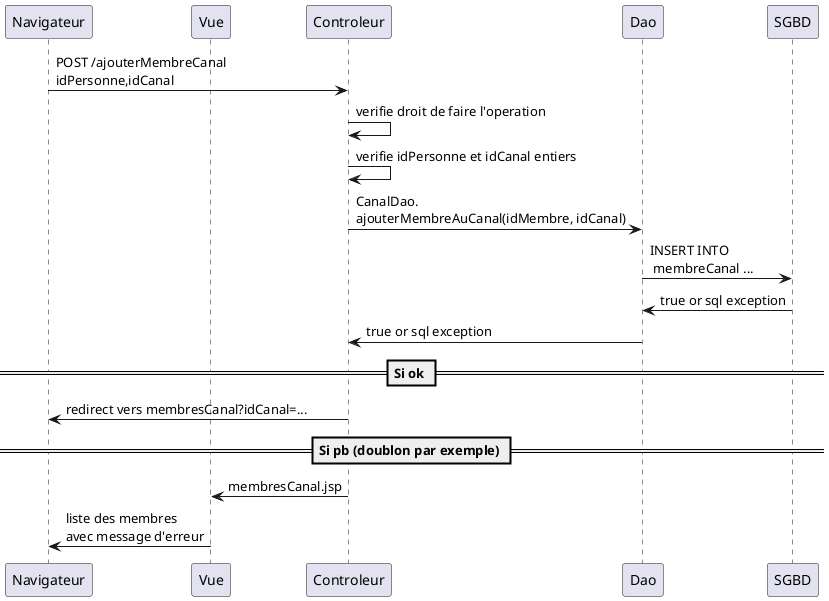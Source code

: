 @startuml

participant Navigateur
participant Vue

Navigateur -> Controleur : POST /ajouterMembreCanal\nidPersonne,idCanal
Controleur -> Controleur : verifie droit de faire l'operation
Controleur -> Controleur : verifie idPersonne et idCanal entiers
Controleur -> Dao: CanalDao.\najouterMembreAuCanal(idMembre, idCanal) 
Dao -> SGBD: INSERT INTO \n membreCanal ...
SGBD -> Dao: true or sql exception
Dao -> Controleur: true or sql exception
== Si ok ==
Controleur -> Navigateur: redirect vers membresCanal?idCanal=...
== Si pb (doublon par exemple) ==
Controleur -> Vue: membresCanal.jsp
Vue -> Navigateur: liste des membres\navec message d'erreur
@enduml